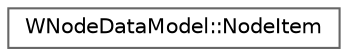 digraph "Graphical Class Hierarchy"
{
 // LATEX_PDF_SIZE
  bgcolor="transparent";
  edge [fontname=Helvetica,fontsize=10,labelfontname=Helvetica,labelfontsize=10];
  node [fontname=Helvetica,fontsize=10,shape=box,height=0.2,width=0.4];
  rankdir="LR";
  Node0 [id="Node000000",label="WNodeDataModel::NodeItem",height=0.2,width=0.4,color="grey40", fillcolor="white", style="filled",URL="$struct_w_node_data_model_1_1_node_item.html",tooltip=" "];
}
